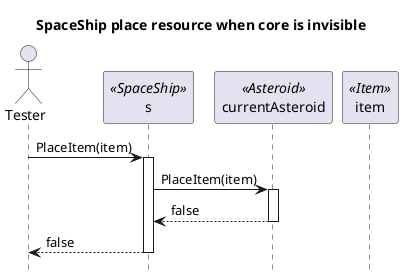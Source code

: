 @startuml
hide footbox
title SpaceShip place resource when core is invisible

actor Tester as Tester

participant s as s <<SpaceShip>>
participant currentAsteroid as currentAsteroid <<Asteroid>>
participant item as item <<Item>>

Tester -> s : PlaceItem(item)
activate s

s -> currentAsteroid ++: PlaceItem(item)

currentAsteroid --> s --: false

s--> Tester : false
deactivate s
@enduml

